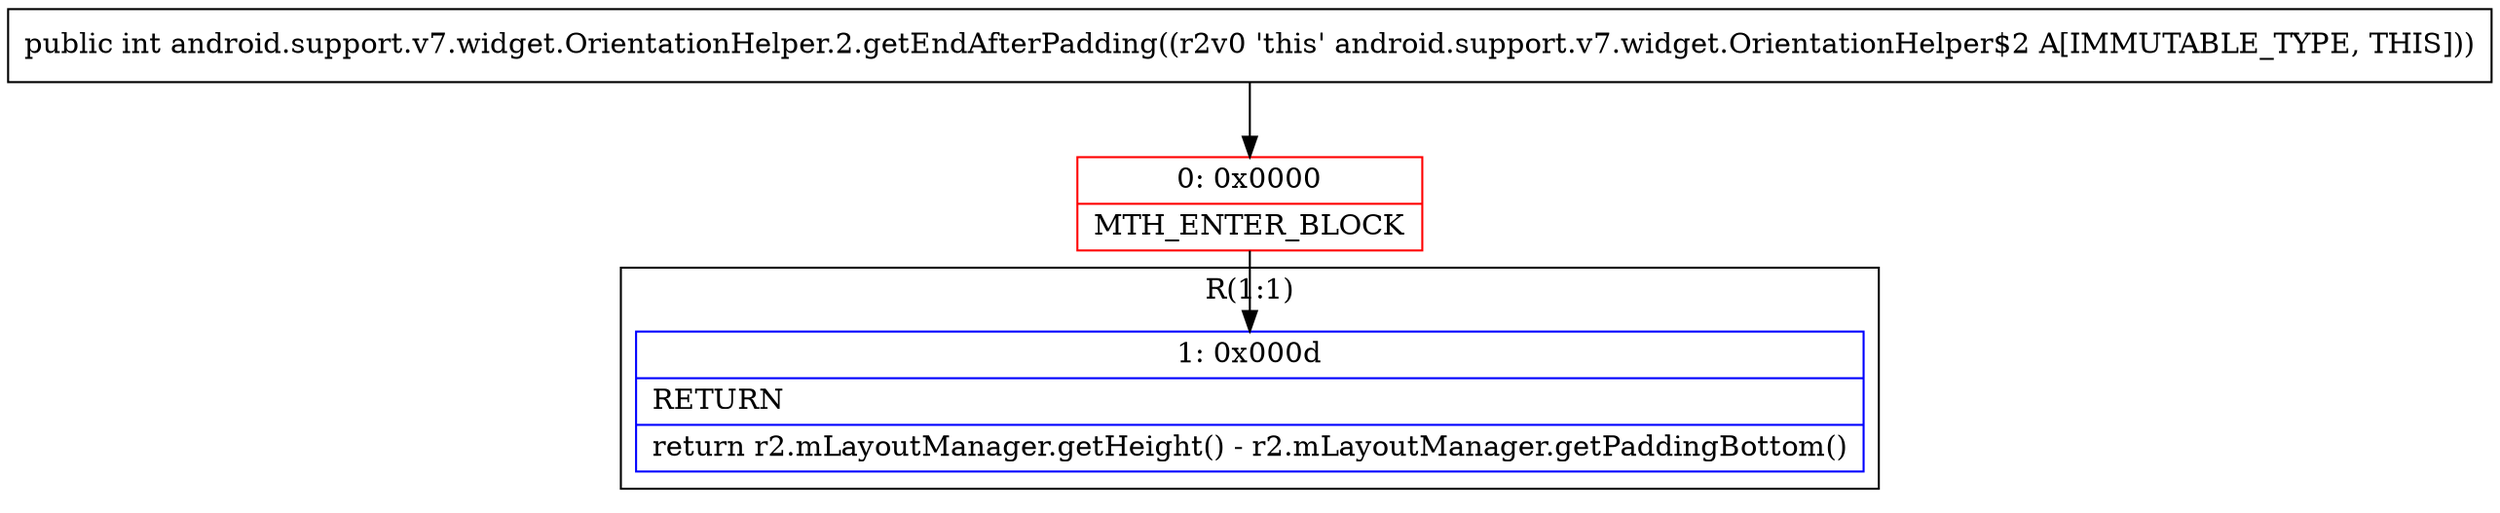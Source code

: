 digraph "CFG forandroid.support.v7.widget.OrientationHelper.2.getEndAfterPadding()I" {
subgraph cluster_Region_1699705754 {
label = "R(1:1)";
node [shape=record,color=blue];
Node_1 [shape=record,label="{1\:\ 0x000d|RETURN\l|return r2.mLayoutManager.getHeight() \- r2.mLayoutManager.getPaddingBottom()\l}"];
}
Node_0 [shape=record,color=red,label="{0\:\ 0x0000|MTH_ENTER_BLOCK\l}"];
MethodNode[shape=record,label="{public int android.support.v7.widget.OrientationHelper.2.getEndAfterPadding((r2v0 'this' android.support.v7.widget.OrientationHelper$2 A[IMMUTABLE_TYPE, THIS])) }"];
MethodNode -> Node_0;
Node_0 -> Node_1;
}

